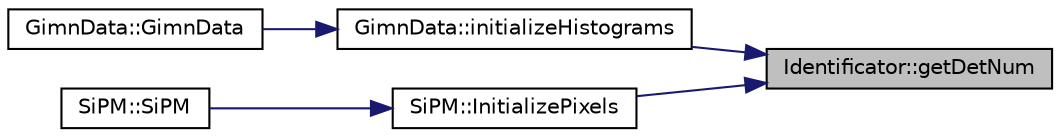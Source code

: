 digraph "Identificator::getDetNum"
{
 // LATEX_PDF_SIZE
  edge [fontname="Helvetica",fontsize="10",labelfontname="Helvetica",labelfontsize="10"];
  node [fontname="Helvetica",fontsize="10",shape=record];
  rankdir="RL";
  Node1 [label="Identificator::getDetNum",height=0.2,width=0.4,color="black", fillcolor="grey75", style="filled", fontcolor="black",tooltip="Metodo getter para obter o valor do numero total de detectores conectados."];
  Node1 -> Node2 [dir="back",color="midnightblue",fontsize="10",style="solid",fontname="Helvetica"];
  Node2 [label="GimnData::initializeHistograms",height=0.2,width=0.4,color="black", fillcolor="white", style="filled",URL="$classGimnData.html#a6242b1694a5556eac794f63a687847d2",tooltip=" "];
  Node2 -> Node3 [dir="back",color="midnightblue",fontsize="10",style="solid",fontname="Helvetica"];
  Node3 [label="GimnData::GimnData",height=0.2,width=0.4,color="black", fillcolor="white", style="filled",URL="$classGimnData.html#afbed09e81903bdc2fe01ab6466424574",tooltip=" "];
  Node1 -> Node4 [dir="back",color="midnightblue",fontsize="10",style="solid",fontname="Helvetica"];
  Node4 [label="SiPM::InitializePixels",height=0.2,width=0.4,color="black", fillcolor="white", style="filled",URL="$classSiPM.html#a7dcb9edc3ce468c32275b56b5e10f6f3",tooltip=" "];
  Node4 -> Node5 [dir="back",color="midnightblue",fontsize="10",style="solid",fontname="Helvetica"];
  Node5 [label="SiPM::SiPM",height=0.2,width=0.4,color="black", fillcolor="white", style="filled",URL="$classSiPM.html#ad3802e1d20c609eb4e01ae978649c8e0",tooltip=" "];
}

